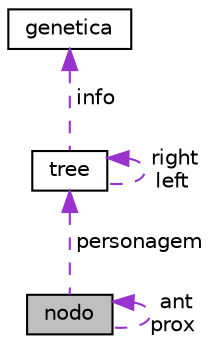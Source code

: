 digraph "nodo"
{
  edge [fontname="Helvetica",fontsize="10",labelfontname="Helvetica",labelfontsize="10"];
  node [fontname="Helvetica",fontsize="10",shape=record];
  Node1 [label="nodo",height=0.2,width=0.4,color="black", fillcolor="grey75", style="filled", fontcolor="black"];
  Node1 -> Node1 [dir="back",color="darkorchid3",fontsize="10",style="dashed",label=" ant\nprox" ,fontname="Helvetica"];
  Node2 -> Node1 [dir="back",color="darkorchid3",fontsize="10",style="dashed",label=" personagem" ,fontname="Helvetica"];
  Node2 [label="tree",height=0.2,width=0.4,color="black", fillcolor="white", style="filled",URL="$structtree.html"];
  Node2 -> Node2 [dir="back",color="darkorchid3",fontsize="10",style="dashed",label=" right\nleft" ,fontname="Helvetica"];
  Node3 -> Node2 [dir="back",color="darkorchid3",fontsize="10",style="dashed",label=" info" ,fontname="Helvetica"];
  Node3 [label="genetica",height=0.2,width=0.4,color="black", fillcolor="white", style="filled",URL="$structgenetica.html"];
}
